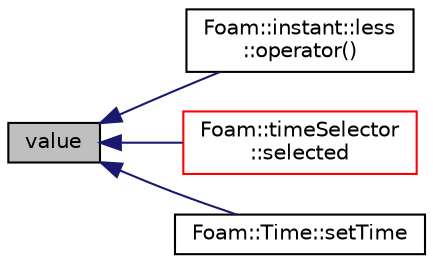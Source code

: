 digraph "value"
{
  bgcolor="transparent";
  edge [fontname="Helvetica",fontsize="10",labelfontname="Helvetica",labelfontsize="10"];
  node [fontname="Helvetica",fontsize="10",shape=record];
  rankdir="LR";
  Node1 [label="value",height=0.2,width=0.4,color="black", fillcolor="grey75", style="filled", fontcolor="black"];
  Node1 -> Node2 [dir="back",color="midnightblue",fontsize="10",style="solid",fontname="Helvetica"];
  Node2 [label="Foam::instant::less\l::operator()",height=0.2,width=0.4,color="black",URL="$a01322.html#ad64178bb74e8a8110166335f17aa4f02"];
  Node1 -> Node3 [dir="back",color="midnightblue",fontsize="10",style="solid",fontname="Helvetica"];
  Node3 [label="Foam::timeSelector\l::selected",height=0.2,width=0.4,color="red",URL="$a02689.html#a89b6403c43f57f2cd0d9de53b28e96dc",tooltip="Return true if the given instant is within the ranges. "];
  Node1 -> Node4 [dir="back",color="midnightblue",fontsize="10",style="solid",fontname="Helvetica"];
  Node4 [label="Foam::Time::setTime",height=0.2,width=0.4,color="black",URL="$a02683.html#a99ebfa0c28843766918605a80a422f2d",tooltip="Reset the time and time-index. "];
}
